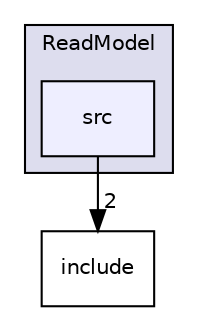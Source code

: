 digraph "LIA_Utils/ReadModel/src" {
  compound=true
  node [ fontsize="10", fontname="Helvetica"];
  edge [ labelfontsize="10", labelfontname="Helvetica"];
  subgraph clusterdir_112c1307199a81c4ef506a387e18ecbf {
    graph [ bgcolor="#ddddee", pencolor="black", label="ReadModel" fontname="Helvetica", fontsize="10", URL="dir_112c1307199a81c4ef506a387e18ecbf.html"]
  dir_47b8b24066414311801d780809c10ae5 [shape=box, label="src", style="filled", fillcolor="#eeeeff", pencolor="black", URL="dir_47b8b24066414311801d780809c10ae5.html"];
  }
  dir_9ef9880331c30f6b21358ab5de1428be [shape=box label="include" URL="dir_9ef9880331c30f6b21358ab5de1428be.html"];
  dir_47b8b24066414311801d780809c10ae5->dir_9ef9880331c30f6b21358ab5de1428be [headlabel="2", labeldistance=1.5 headhref="dir_000147_000146.html"];
}
